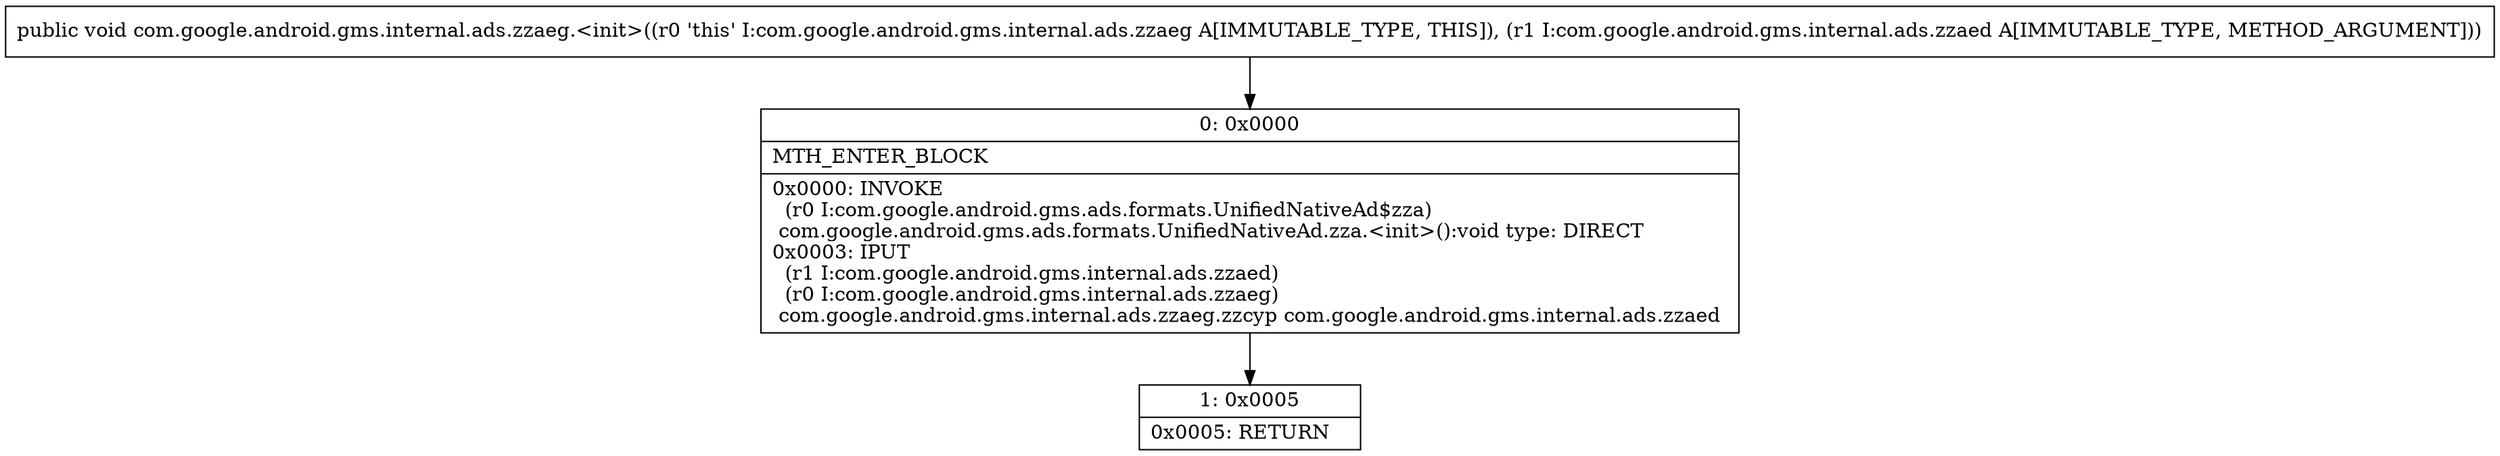 digraph "CFG forcom.google.android.gms.internal.ads.zzaeg.\<init\>(Lcom\/google\/android\/gms\/internal\/ads\/zzaed;)V" {
Node_0 [shape=record,label="{0\:\ 0x0000|MTH_ENTER_BLOCK\l|0x0000: INVOKE  \l  (r0 I:com.google.android.gms.ads.formats.UnifiedNativeAd$zza)\l com.google.android.gms.ads.formats.UnifiedNativeAd.zza.\<init\>():void type: DIRECT \l0x0003: IPUT  \l  (r1 I:com.google.android.gms.internal.ads.zzaed)\l  (r0 I:com.google.android.gms.internal.ads.zzaeg)\l com.google.android.gms.internal.ads.zzaeg.zzcyp com.google.android.gms.internal.ads.zzaed \l}"];
Node_1 [shape=record,label="{1\:\ 0x0005|0x0005: RETURN   \l}"];
MethodNode[shape=record,label="{public void com.google.android.gms.internal.ads.zzaeg.\<init\>((r0 'this' I:com.google.android.gms.internal.ads.zzaeg A[IMMUTABLE_TYPE, THIS]), (r1 I:com.google.android.gms.internal.ads.zzaed A[IMMUTABLE_TYPE, METHOD_ARGUMENT])) }"];
MethodNode -> Node_0;
Node_0 -> Node_1;
}

